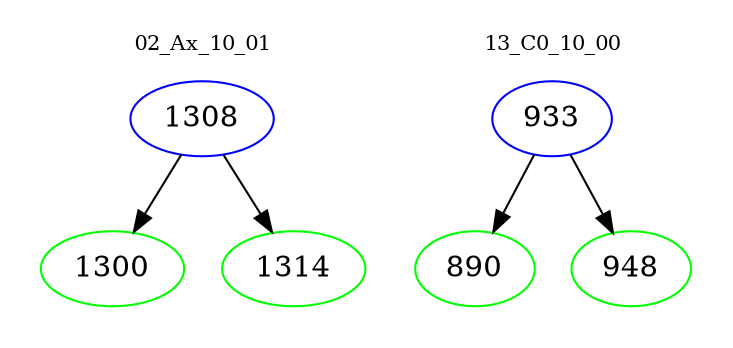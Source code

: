 digraph{
subgraph cluster_0 {
color = white
label = "02_Ax_10_01";
fontsize=10;
T0_1308 [label="1308", color="blue"]
T0_1308 -> T0_1300 [color="black"]
T0_1300 [label="1300", color="green"]
T0_1308 -> T0_1314 [color="black"]
T0_1314 [label="1314", color="green"]
}
subgraph cluster_1 {
color = white
label = "13_C0_10_00";
fontsize=10;
T1_933 [label="933", color="blue"]
T1_933 -> T1_890 [color="black"]
T1_890 [label="890", color="green"]
T1_933 -> T1_948 [color="black"]
T1_948 [label="948", color="green"]
}
}
